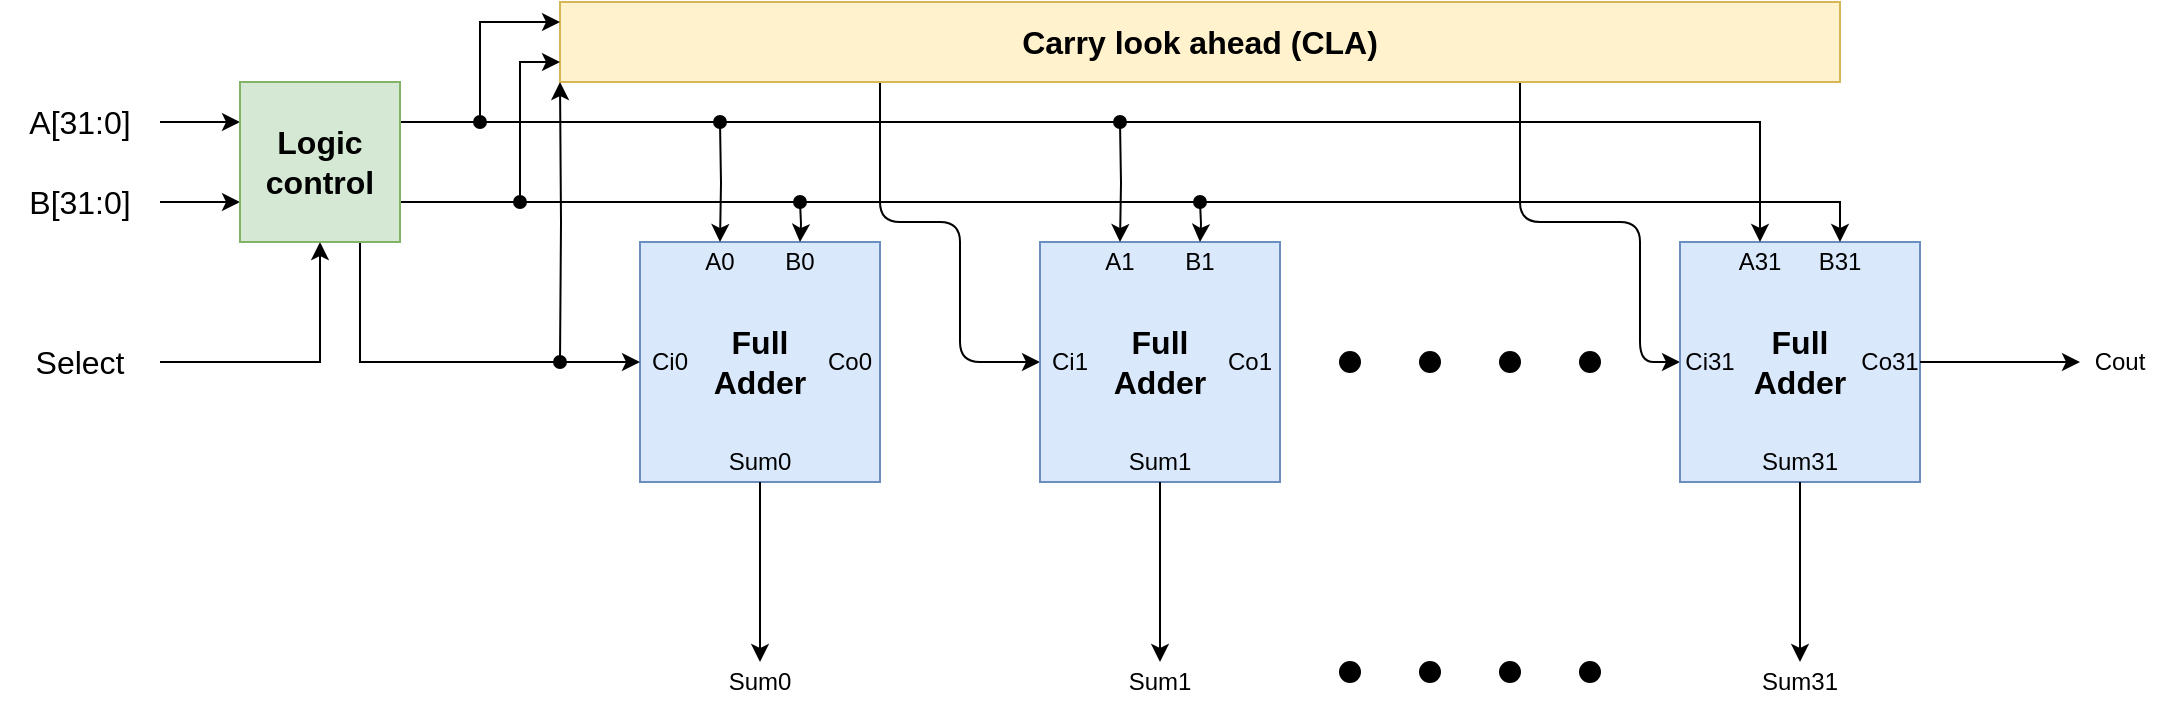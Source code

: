 <mxfile>
    <diagram id="hSEzLOXkRlEfuZBrtnmr" name="AD_Adder/Subtractor">
        <mxGraphModel dx="485" dy="660" grid="1" gridSize="10" guides="1" tooltips="1" connect="1" arrows="1" fold="1" page="1" pageScale="1" pageWidth="1169" pageHeight="827" math="0" shadow="0">
            <root>
                <mxCell id="0"/>
                <mxCell id="1" parent="0"/>
                <mxCell id="226" value="" style="group" parent="1" vertex="1" connectable="0">
                    <mxGeometry x="360" y="320" width="120" height="120" as="geometry"/>
                </mxCell>
                <mxCell id="218" value="Full&lt;br&gt;Adder" style="rounded=0;whiteSpace=wrap;html=1;strokeWidth=1;fontStyle=1;fontSize=16;fillColor=#dae8fc;strokeColor=#6c8ebf;" parent="226" vertex="1">
                    <mxGeometry width="120" height="120" as="geometry"/>
                </mxCell>
                <mxCell id="219" value="Sum0" style="text;html=1;strokeColor=none;fillColor=none;align=center;verticalAlign=middle;whiteSpace=wrap;rounded=0;strokeWidth=1;fontSize=12;" parent="226" vertex="1">
                    <mxGeometry x="30" y="100" width="60" height="20" as="geometry"/>
                </mxCell>
                <mxCell id="220" value="Co0" style="text;html=1;strokeColor=none;fillColor=none;align=center;verticalAlign=middle;whiteSpace=wrap;rounded=0;strokeWidth=1;fontSize=12;" parent="226" vertex="1">
                    <mxGeometry x="90" y="50" width="30" height="20" as="geometry"/>
                </mxCell>
                <mxCell id="221" value="Ci0" style="text;html=1;strokeColor=none;fillColor=none;align=center;verticalAlign=middle;whiteSpace=wrap;rounded=0;strokeWidth=1;fontSize=12;" parent="226" vertex="1">
                    <mxGeometry y="50" width="30" height="20" as="geometry"/>
                </mxCell>
                <mxCell id="222" value="A0" style="text;html=1;strokeColor=none;fillColor=none;align=center;verticalAlign=middle;whiteSpace=wrap;rounded=0;strokeWidth=1;fontSize=12;" parent="226" vertex="1">
                    <mxGeometry x="30" width="20" height="20" as="geometry"/>
                </mxCell>
                <mxCell id="223" value="B0" style="text;html=1;strokeColor=none;fillColor=none;align=center;verticalAlign=middle;whiteSpace=wrap;rounded=0;strokeWidth=1;fontSize=12;" parent="226" vertex="1">
                    <mxGeometry x="70" width="20" height="20" as="geometry"/>
                </mxCell>
                <mxCell id="250" style="edgeStyle=orthogonalEdgeStyle;html=1;exitX=0.25;exitY=1;exitDx=0;exitDy=0;entryX=0;entryY=0.5;entryDx=0;entryDy=0;fontSize=16;rounded=1;" parent="1" source="227" target="232" edge="1">
                    <mxGeometry relative="1" as="geometry">
                        <Array as="points">
                            <mxPoint x="480" y="310"/>
                            <mxPoint x="520" y="310"/>
                            <mxPoint x="520" y="380"/>
                        </Array>
                    </mxGeometry>
                </mxCell>
                <mxCell id="251" style="edgeStyle=orthogonalEdgeStyle;html=1;exitX=0.75;exitY=1;exitDx=0;exitDy=0;entryX=0;entryY=0.5;entryDx=0;entryDy=0;fontSize=16;rounded=1;" parent="1" source="227" target="239" edge="1">
                    <mxGeometry relative="1" as="geometry">
                        <Array as="points">
                            <mxPoint x="800" y="310"/>
                            <mxPoint x="860" y="310"/>
                            <mxPoint x="860" y="380"/>
                        </Array>
                    </mxGeometry>
                </mxCell>
                <mxCell id="227" value="Carry look ahead (CLA)" style="rounded=0;whiteSpace=wrap;html=1;strokeWidth=1;fontSize=16;fontStyle=1;fillColor=#fff2cc;strokeColor=#d6b656;" parent="1" vertex="1">
                    <mxGeometry x="320" y="200" width="640" height="40" as="geometry"/>
                </mxCell>
                <mxCell id="228" value="" style="group" parent="1" vertex="1" connectable="0">
                    <mxGeometry x="560" y="320" width="120" height="120" as="geometry"/>
                </mxCell>
                <mxCell id="229" value="Full&lt;br&gt;Adder" style="rounded=0;whiteSpace=wrap;html=1;strokeWidth=1;fontStyle=1;fontSize=16;fillColor=#dae8fc;strokeColor=#6c8ebf;" parent="228" vertex="1">
                    <mxGeometry width="120" height="120" as="geometry"/>
                </mxCell>
                <mxCell id="230" value="Sum1" style="text;html=1;strokeColor=none;fillColor=none;align=center;verticalAlign=middle;whiteSpace=wrap;rounded=0;strokeWidth=1;fontSize=12;" parent="228" vertex="1">
                    <mxGeometry x="30" y="100" width="60" height="20" as="geometry"/>
                </mxCell>
                <mxCell id="231" value="Co1" style="text;html=1;strokeColor=none;fillColor=none;align=center;verticalAlign=middle;whiteSpace=wrap;rounded=0;strokeWidth=1;fontSize=12;" parent="228" vertex="1">
                    <mxGeometry x="90" y="50" width="30" height="20" as="geometry"/>
                </mxCell>
                <mxCell id="232" value="Ci1" style="text;html=1;strokeColor=none;fillColor=none;align=center;verticalAlign=middle;whiteSpace=wrap;rounded=0;strokeWidth=1;fontSize=12;" parent="228" vertex="1">
                    <mxGeometry y="50" width="30" height="20" as="geometry"/>
                </mxCell>
                <mxCell id="233" value="A1" style="text;html=1;strokeColor=none;fillColor=none;align=center;verticalAlign=middle;whiteSpace=wrap;rounded=0;strokeWidth=1;fontSize=12;" parent="228" vertex="1">
                    <mxGeometry x="30" width="20" height="20" as="geometry"/>
                </mxCell>
                <mxCell id="234" value="B1" style="text;html=1;strokeColor=none;fillColor=none;align=center;verticalAlign=middle;whiteSpace=wrap;rounded=0;strokeWidth=1;fontSize=12;" parent="228" vertex="1">
                    <mxGeometry x="70" width="20" height="20" as="geometry"/>
                </mxCell>
                <mxCell id="235" value="" style="group" parent="1" vertex="1" connectable="0">
                    <mxGeometry x="880" y="320" width="120" height="120" as="geometry"/>
                </mxCell>
                <mxCell id="236" value="Full&lt;br&gt;Adder" style="rounded=0;whiteSpace=wrap;html=1;strokeWidth=1;fontStyle=1;fontSize=16;fillColor=#dae8fc;strokeColor=#6c8ebf;" parent="235" vertex="1">
                    <mxGeometry width="120" height="120" as="geometry"/>
                </mxCell>
                <mxCell id="237" value="Sum31" style="text;html=1;strokeColor=none;fillColor=none;align=center;verticalAlign=middle;whiteSpace=wrap;rounded=0;strokeWidth=1;fontSize=12;" parent="235" vertex="1">
                    <mxGeometry x="30" y="100" width="60" height="20" as="geometry"/>
                </mxCell>
                <mxCell id="238" value="Co31" style="text;html=1;strokeColor=none;fillColor=none;align=center;verticalAlign=middle;whiteSpace=wrap;rounded=0;strokeWidth=1;fontSize=12;" parent="235" vertex="1">
                    <mxGeometry x="90" y="50" width="30" height="20" as="geometry"/>
                </mxCell>
                <mxCell id="239" value="Ci31" style="text;html=1;strokeColor=none;fillColor=none;align=center;verticalAlign=middle;whiteSpace=wrap;rounded=0;strokeWidth=1;fontSize=12;" parent="235" vertex="1">
                    <mxGeometry y="50" width="30" height="20" as="geometry"/>
                </mxCell>
                <mxCell id="240" value="A31" style="text;html=1;strokeColor=none;fillColor=none;align=center;verticalAlign=middle;whiteSpace=wrap;rounded=0;strokeWidth=1;fontSize=12;" parent="235" vertex="1">
                    <mxGeometry x="30" width="20" height="20" as="geometry"/>
                </mxCell>
                <mxCell id="241" value="B31" style="text;html=1;strokeColor=none;fillColor=none;align=center;verticalAlign=middle;whiteSpace=wrap;rounded=0;strokeWidth=1;fontSize=12;" parent="235" vertex="1">
                    <mxGeometry x="70" width="20" height="20" as="geometry"/>
                </mxCell>
                <mxCell id="242" value="" style="ellipse;whiteSpace=wrap;html=1;aspect=fixed;strokeWidth=1;fontSize=16;fillStyle=solid;fillColor=#000000;" parent="1" vertex="1">
                    <mxGeometry x="710" y="375" width="10" height="10" as="geometry"/>
                </mxCell>
                <mxCell id="243" value="" style="ellipse;whiteSpace=wrap;html=1;aspect=fixed;strokeWidth=1;fontSize=16;fillStyle=solid;fillColor=#000000;" parent="1" vertex="1">
                    <mxGeometry x="750" y="375" width="10" height="10" as="geometry"/>
                </mxCell>
                <mxCell id="244" value="" style="ellipse;whiteSpace=wrap;html=1;aspect=fixed;strokeWidth=1;fontSize=16;fillStyle=solid;fillColor=#000000;" parent="1" vertex="1">
                    <mxGeometry x="790" y="375" width="10" height="10" as="geometry"/>
                </mxCell>
                <mxCell id="245" value="" style="ellipse;whiteSpace=wrap;html=1;aspect=fixed;strokeWidth=1;fontSize=16;fillStyle=solid;fillColor=#000000;" parent="1" vertex="1">
                    <mxGeometry x="830" y="375" width="10" height="10" as="geometry"/>
                </mxCell>
                <mxCell id="252" style="edgeStyle=orthogonalEdgeStyle;html=1;exitX=1;exitY=0.5;exitDx=0;exitDy=0;fontSize=16;entryX=0;entryY=0.5;entryDx=0;entryDy=0;" parent="1" source="238" target="272" edge="1">
                    <mxGeometry relative="1" as="geometry">
                        <mxPoint x="1080" y="380" as="targetPoint"/>
                    </mxGeometry>
                </mxCell>
                <mxCell id="253" style="edgeStyle=orthogonalEdgeStyle;html=1;exitX=0.5;exitY=1;exitDx=0;exitDy=0;fontSize=16;entryX=0.5;entryY=0;entryDx=0;entryDy=0;" parent="1" source="219" target="273" edge="1">
                    <mxGeometry relative="1" as="geometry">
                        <mxPoint x="420.069" y="520" as="targetPoint"/>
                    </mxGeometry>
                </mxCell>
                <mxCell id="254" style="edgeStyle=orthogonalEdgeStyle;html=1;exitX=0.5;exitY=1;exitDx=0;exitDy=0;fontSize=16;entryX=0.5;entryY=0;entryDx=0;entryDy=0;" parent="1" source="230" target="274" edge="1">
                    <mxGeometry relative="1" as="geometry">
                        <mxPoint x="620.069" y="520" as="targetPoint"/>
                    </mxGeometry>
                </mxCell>
                <mxCell id="255" style="edgeStyle=orthogonalEdgeStyle;html=1;exitX=0.5;exitY=1;exitDx=0;exitDy=0;fontSize=16;entryX=0.5;entryY=0;entryDx=0;entryDy=0;" parent="1" source="237" target="275" edge="1">
                    <mxGeometry relative="1" as="geometry">
                        <mxPoint x="940.069" y="520" as="targetPoint"/>
                    </mxGeometry>
                </mxCell>
                <mxCell id="262" style="edgeStyle=orthogonalEdgeStyle;html=1;entryX=0.5;entryY=0;entryDx=0;entryDy=0;fontSize=16;rounded=0;startArrow=oval;startFill=1;" parent="1" target="222" edge="1">
                    <mxGeometry relative="1" as="geometry">
                        <mxPoint x="400" y="260" as="sourcePoint"/>
                    </mxGeometry>
                </mxCell>
                <mxCell id="263" style="edgeStyle=orthogonalEdgeStyle;html=1;entryX=0.5;entryY=0;entryDx=0;entryDy=0;fontSize=16;rounded=0;startArrow=oval;startFill=1;" parent="1" target="233" edge="1">
                    <mxGeometry relative="1" as="geometry">
                        <mxPoint x="600" y="260" as="sourcePoint"/>
                    </mxGeometry>
                </mxCell>
                <mxCell id="268" style="edgeStyle=orthogonalEdgeStyle;html=1;entryX=0;entryY=0.25;entryDx=0;entryDy=0;fontSize=16;rounded=0;startArrow=oval;startFill=1;" parent="1" target="227" edge="1">
                    <mxGeometry relative="1" as="geometry">
                        <mxPoint x="280" y="260" as="sourcePoint"/>
                        <Array as="points">
                            <mxPoint x="280" y="210"/>
                        </Array>
                    </mxGeometry>
                </mxCell>
                <mxCell id="295" style="edgeStyle=orthogonalEdgeStyle;rounded=0;html=1;exitX=1;exitY=0.5;exitDx=0;exitDy=0;entryX=0;entryY=0.25;entryDx=0;entryDy=0;fontSize=16;startArrow=none;startFill=0;" parent="1" source="260" target="292" edge="1">
                    <mxGeometry relative="1" as="geometry"/>
                </mxCell>
                <mxCell id="260" value="A[31:0]" style="text;html=1;strokeColor=none;fillColor=none;align=center;verticalAlign=middle;whiteSpace=wrap;rounded=0;fillStyle=solid;strokeWidth=1;fontSize=16;" parent="1" vertex="1">
                    <mxGeometry x="40" y="240" width="80" height="40" as="geometry"/>
                </mxCell>
                <mxCell id="265" style="edgeStyle=orthogonalEdgeStyle;html=1;entryX=0.5;entryY=0;entryDx=0;entryDy=0;fontSize=16;rounded=0;startArrow=oval;startFill=1;" parent="1" target="223" edge="1">
                    <mxGeometry relative="1" as="geometry">
                        <mxPoint x="440" y="300" as="sourcePoint"/>
                    </mxGeometry>
                </mxCell>
                <mxCell id="266" style="edgeStyle=orthogonalEdgeStyle;html=1;entryX=0.5;entryY=0;entryDx=0;entryDy=0;fontSize=16;rounded=0;startArrow=oval;startFill=1;" parent="1" target="234" edge="1">
                    <mxGeometry relative="1" as="geometry">
                        <mxPoint x="640" y="300" as="sourcePoint"/>
                    </mxGeometry>
                </mxCell>
                <mxCell id="269" style="edgeStyle=orthogonalEdgeStyle;html=1;entryX=0;entryY=0.75;entryDx=0;entryDy=0;fontSize=16;rounded=0;startArrow=oval;startFill=1;" parent="1" target="227" edge="1">
                    <mxGeometry relative="1" as="geometry">
                        <mxPoint x="300" y="300" as="sourcePoint"/>
                        <Array as="points">
                            <mxPoint x="300" y="300"/>
                            <mxPoint x="300" y="230"/>
                        </Array>
                    </mxGeometry>
                </mxCell>
                <mxCell id="296" style="edgeStyle=orthogonalEdgeStyle;rounded=0;html=1;exitX=1;exitY=0.5;exitDx=0;exitDy=0;entryX=0;entryY=0.75;entryDx=0;entryDy=0;fontSize=16;startArrow=none;startFill=0;" parent="1" source="261" target="292" edge="1">
                    <mxGeometry relative="1" as="geometry"/>
                </mxCell>
                <mxCell id="261" value="B[31:0]" style="text;html=1;strokeColor=none;fillColor=none;align=center;verticalAlign=middle;whiteSpace=wrap;rounded=0;fillStyle=solid;strokeWidth=1;fontSize=16;" parent="1" vertex="1">
                    <mxGeometry x="40" y="280" width="80" height="40" as="geometry"/>
                </mxCell>
                <mxCell id="272" value="Cout" style="text;html=1;strokeColor=none;fillColor=none;align=center;verticalAlign=middle;whiteSpace=wrap;rounded=0;strokeWidth=1;fontSize=12;" parent="1" vertex="1">
                    <mxGeometry x="1080" y="370" width="40" height="20" as="geometry"/>
                </mxCell>
                <mxCell id="273" value="Sum0" style="text;html=1;strokeColor=none;fillColor=none;align=center;verticalAlign=middle;whiteSpace=wrap;rounded=0;strokeWidth=1;fontSize=12;" parent="1" vertex="1">
                    <mxGeometry x="390" y="530" width="60" height="20" as="geometry"/>
                </mxCell>
                <mxCell id="274" value="Sum1" style="text;html=1;strokeColor=none;fillColor=none;align=center;verticalAlign=middle;whiteSpace=wrap;rounded=0;strokeWidth=1;fontSize=12;" parent="1" vertex="1">
                    <mxGeometry x="590" y="530" width="60" height="20" as="geometry"/>
                </mxCell>
                <mxCell id="275" value="Sum31" style="text;html=1;strokeColor=none;fillColor=none;align=center;verticalAlign=middle;whiteSpace=wrap;rounded=0;strokeWidth=1;fontSize=12;" parent="1" vertex="1">
                    <mxGeometry x="910" y="530" width="60" height="20" as="geometry"/>
                </mxCell>
                <mxCell id="276" value="" style="ellipse;whiteSpace=wrap;html=1;aspect=fixed;strokeWidth=1;fontSize=16;fillStyle=solid;fillColor=#000000;" parent="1" vertex="1">
                    <mxGeometry x="710" y="530" width="10" height="10" as="geometry"/>
                </mxCell>
                <mxCell id="277" value="" style="ellipse;whiteSpace=wrap;html=1;aspect=fixed;strokeWidth=1;fontSize=16;fillStyle=solid;fillColor=#000000;" parent="1" vertex="1">
                    <mxGeometry x="750" y="530" width="10" height="10" as="geometry"/>
                </mxCell>
                <mxCell id="278" value="" style="ellipse;whiteSpace=wrap;html=1;aspect=fixed;strokeWidth=1;fontSize=16;fillStyle=solid;fillColor=#000000;" parent="1" vertex="1">
                    <mxGeometry x="790" y="530" width="10" height="10" as="geometry"/>
                </mxCell>
                <mxCell id="279" value="" style="ellipse;whiteSpace=wrap;html=1;aspect=fixed;strokeWidth=1;fontSize=16;fillStyle=solid;fillColor=#000000;" parent="1" vertex="1">
                    <mxGeometry x="830" y="530" width="10" height="10" as="geometry"/>
                </mxCell>
                <mxCell id="291" style="edgeStyle=orthogonalEdgeStyle;rounded=0;html=1;entryX=0;entryY=1;entryDx=0;entryDy=0;fontSize=16;startArrow=oval;startFill=1;" parent="1" target="227" edge="1">
                    <mxGeometry relative="1" as="geometry">
                        <mxPoint x="320" y="380" as="sourcePoint"/>
                    </mxGeometry>
                </mxCell>
                <mxCell id="299" style="edgeStyle=orthogonalEdgeStyle;rounded=0;html=1;exitX=1;exitY=0.5;exitDx=0;exitDy=0;entryX=0.5;entryY=1;entryDx=0;entryDy=0;fontSize=16;startArrow=none;startFill=0;" parent="1" source="289" target="292" edge="1">
                    <mxGeometry relative="1" as="geometry"/>
                </mxCell>
                <mxCell id="289" value="Select" style="text;html=1;strokeColor=none;fillColor=none;align=center;verticalAlign=middle;whiteSpace=wrap;rounded=0;fillStyle=solid;strokeWidth=1;fontSize=16;" parent="1" vertex="1">
                    <mxGeometry x="40" y="360" width="80" height="40" as="geometry"/>
                </mxCell>
                <mxCell id="297" style="edgeStyle=orthogonalEdgeStyle;rounded=0;html=1;exitX=1;exitY=0.25;exitDx=0;exitDy=0;entryX=0.5;entryY=0;entryDx=0;entryDy=0;fontSize=16;startArrow=none;startFill=0;" parent="1" source="292" target="240" edge="1">
                    <mxGeometry relative="1" as="geometry"/>
                </mxCell>
                <mxCell id="298" style="edgeStyle=orthogonalEdgeStyle;rounded=0;html=1;exitX=1;exitY=0.75;exitDx=0;exitDy=0;entryX=0.5;entryY=0;entryDx=0;entryDy=0;fontSize=16;startArrow=none;startFill=0;" parent="1" source="292" target="241" edge="1">
                    <mxGeometry relative="1" as="geometry"/>
                </mxCell>
                <mxCell id="300" style="edgeStyle=orthogonalEdgeStyle;rounded=0;html=1;exitX=0.75;exitY=1;exitDx=0;exitDy=0;entryX=0;entryY=0.5;entryDx=0;entryDy=0;fontSize=16;startArrow=none;startFill=0;" parent="1" source="292" target="221" edge="1">
                    <mxGeometry relative="1" as="geometry"/>
                </mxCell>
                <mxCell id="292" value="&lt;b&gt;Logic&lt;br&gt;control&lt;br&gt;&lt;/b&gt;" style="rounded=0;whiteSpace=wrap;html=1;fillStyle=auto;strokeWidth=1;fontSize=16;fillColor=#d5e8d4;strokeColor=#82b366;" parent="1" vertex="1">
                    <mxGeometry x="160" y="240" width="80" height="80" as="geometry"/>
                </mxCell>
            </root>
        </mxGraphModel>
    </diagram>
</mxfile>